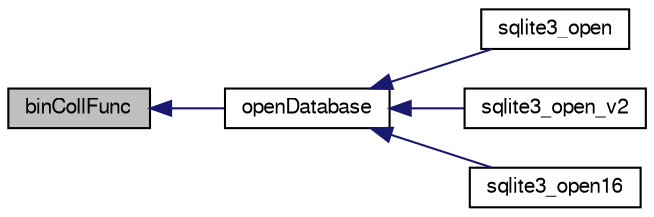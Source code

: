 digraph "binCollFunc"
{
  edge [fontname="FreeSans",fontsize="10",labelfontname="FreeSans",labelfontsize="10"];
  node [fontname="FreeSans",fontsize="10",shape=record];
  rankdir="LR";
  Node21536 [label="binCollFunc",height=0.2,width=0.4,color="black", fillcolor="grey75", style="filled", fontcolor="black"];
  Node21536 -> Node21537 [dir="back",color="midnightblue",fontsize="10",style="solid",fontname="FreeSans"];
  Node21537 [label="openDatabase",height=0.2,width=0.4,color="black", fillcolor="white", style="filled",URL="$sqlite3_8c.html#a6a9c3bc3a64234e863413f41db473758"];
  Node21537 -> Node21538 [dir="back",color="midnightblue",fontsize="10",style="solid",fontname="FreeSans"];
  Node21538 [label="sqlite3_open",height=0.2,width=0.4,color="black", fillcolor="white", style="filled",URL="$sqlite3_8h.html#a97ba966ed1acc38409786258268f5f71"];
  Node21537 -> Node21539 [dir="back",color="midnightblue",fontsize="10",style="solid",fontname="FreeSans"];
  Node21539 [label="sqlite3_open_v2",height=0.2,width=0.4,color="black", fillcolor="white", style="filled",URL="$sqlite3_8h.html#a140fe275b6975dc867cea50a65a217c4"];
  Node21537 -> Node21540 [dir="back",color="midnightblue",fontsize="10",style="solid",fontname="FreeSans"];
  Node21540 [label="sqlite3_open16",height=0.2,width=0.4,color="black", fillcolor="white", style="filled",URL="$sqlite3_8h.html#adbc401bb96713f32e553db32f6f3ca33"];
}
